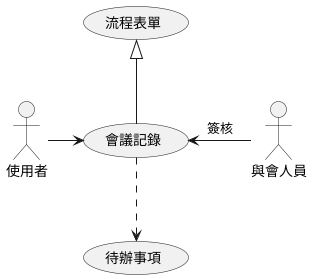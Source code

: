 @startuml

:使用者: -> (會議記錄)
(會議記錄) -up-|> (流程表單)
(會議記錄) <- :與會人員: : 簽核
(會議記錄) .down.> (待辦事項)

@enduml